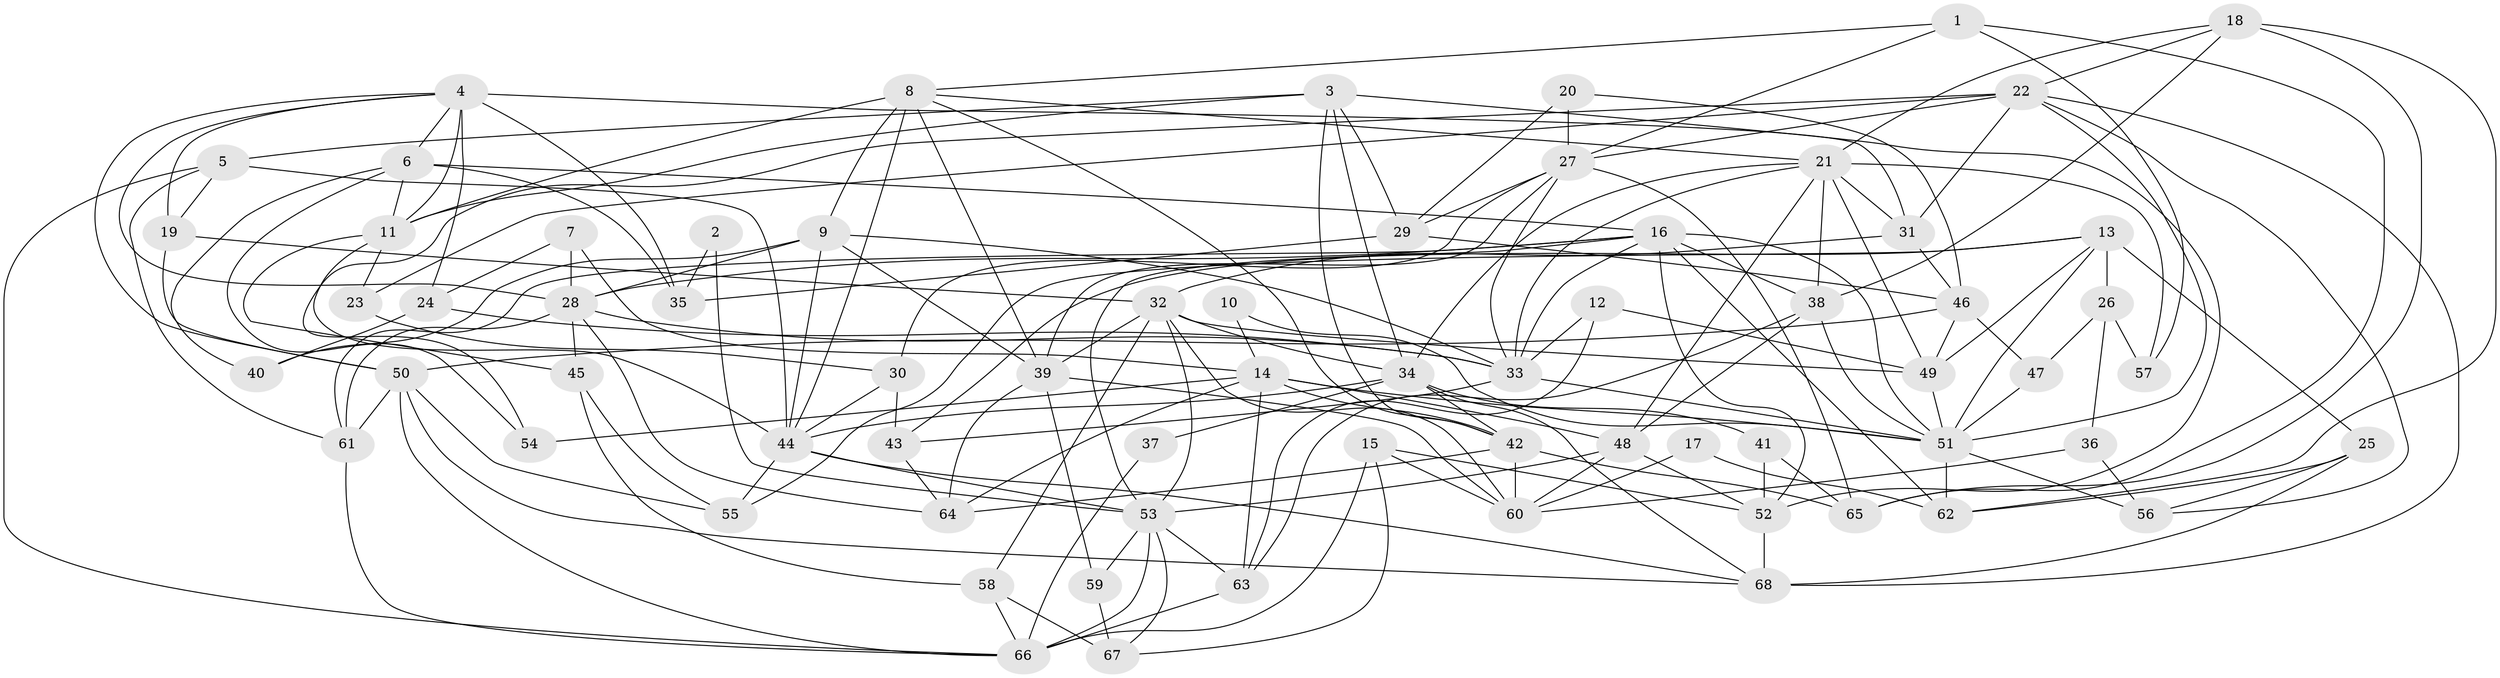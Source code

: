 // original degree distribution, {4: 0.23529411764705882, 3: 0.2647058823529412, 5: 0.16911764705882354, 6: 0.11029411764705882, 2: 0.16176470588235295, 7: 0.03676470588235294, 8: 0.022058823529411766}
// Generated by graph-tools (version 1.1) at 2025/02/03/09/25 03:02:02]
// undirected, 68 vertices, 182 edges
graph export_dot {
graph [start="1"]
  node [color=gray90,style=filled];
  1;
  2;
  3;
  4;
  5;
  6;
  7;
  8;
  9;
  10;
  11;
  12;
  13;
  14;
  15;
  16;
  17;
  18;
  19;
  20;
  21;
  22;
  23;
  24;
  25;
  26;
  27;
  28;
  29;
  30;
  31;
  32;
  33;
  34;
  35;
  36;
  37;
  38;
  39;
  40;
  41;
  42;
  43;
  44;
  45;
  46;
  47;
  48;
  49;
  50;
  51;
  52;
  53;
  54;
  55;
  56;
  57;
  58;
  59;
  60;
  61;
  62;
  63;
  64;
  65;
  66;
  67;
  68;
  1 -- 8 [weight=1.0];
  1 -- 27 [weight=1.0];
  1 -- 57 [weight=1.0];
  1 -- 65 [weight=1.0];
  2 -- 35 [weight=1.0];
  2 -- 53 [weight=1.0];
  3 -- 5 [weight=1.0];
  3 -- 11 [weight=1.0];
  3 -- 29 [weight=1.0];
  3 -- 34 [weight=2.0];
  3 -- 42 [weight=2.0];
  3 -- 52 [weight=1.0];
  4 -- 6 [weight=1.0];
  4 -- 11 [weight=1.0];
  4 -- 19 [weight=1.0];
  4 -- 24 [weight=1.0];
  4 -- 28 [weight=1.0];
  4 -- 31 [weight=1.0];
  4 -- 35 [weight=2.0];
  4 -- 50 [weight=1.0];
  5 -- 19 [weight=1.0];
  5 -- 44 [weight=1.0];
  5 -- 61 [weight=1.0];
  5 -- 66 [weight=1.0];
  6 -- 11 [weight=1.0];
  6 -- 16 [weight=1.0];
  6 -- 35 [weight=2.0];
  6 -- 40 [weight=1.0];
  6 -- 54 [weight=1.0];
  7 -- 14 [weight=1.0];
  7 -- 24 [weight=1.0];
  7 -- 28 [weight=1.0];
  8 -- 9 [weight=1.0];
  8 -- 11 [weight=1.0];
  8 -- 21 [weight=1.0];
  8 -- 39 [weight=1.0];
  8 -- 42 [weight=1.0];
  8 -- 44 [weight=2.0];
  9 -- 28 [weight=1.0];
  9 -- 33 [weight=1.0];
  9 -- 39 [weight=1.0];
  9 -- 40 [weight=1.0];
  9 -- 44 [weight=1.0];
  10 -- 14 [weight=1.0];
  10 -- 51 [weight=2.0];
  11 -- 23 [weight=1.0];
  11 -- 44 [weight=1.0];
  11 -- 45 [weight=1.0];
  12 -- 33 [weight=1.0];
  12 -- 49 [weight=1.0];
  12 -- 63 [weight=1.0];
  13 -- 25 [weight=1.0];
  13 -- 26 [weight=2.0];
  13 -- 43 [weight=2.0];
  13 -- 49 [weight=2.0];
  13 -- 51 [weight=1.0];
  13 -- 55 [weight=1.0];
  14 -- 42 [weight=1.0];
  14 -- 48 [weight=1.0];
  14 -- 51 [weight=2.0];
  14 -- 54 [weight=1.0];
  14 -- 63 [weight=1.0];
  14 -- 64 [weight=1.0];
  15 -- 52 [weight=1.0];
  15 -- 60 [weight=1.0];
  15 -- 66 [weight=1.0];
  15 -- 67 [weight=1.0];
  16 -- 28 [weight=1.0];
  16 -- 33 [weight=2.0];
  16 -- 38 [weight=1.0];
  16 -- 51 [weight=1.0];
  16 -- 52 [weight=1.0];
  16 -- 53 [weight=1.0];
  16 -- 61 [weight=1.0];
  16 -- 62 [weight=1.0];
  17 -- 60 [weight=1.0];
  17 -- 62 [weight=1.0];
  18 -- 21 [weight=1.0];
  18 -- 22 [weight=1.0];
  18 -- 38 [weight=2.0];
  18 -- 62 [weight=1.0];
  18 -- 65 [weight=1.0];
  19 -- 32 [weight=1.0];
  19 -- 50 [weight=1.0];
  20 -- 27 [weight=1.0];
  20 -- 29 [weight=1.0];
  20 -- 46 [weight=1.0];
  21 -- 31 [weight=2.0];
  21 -- 33 [weight=1.0];
  21 -- 34 [weight=1.0];
  21 -- 38 [weight=1.0];
  21 -- 48 [weight=1.0];
  21 -- 49 [weight=1.0];
  21 -- 57 [weight=1.0];
  22 -- 23 [weight=1.0];
  22 -- 27 [weight=1.0];
  22 -- 31 [weight=1.0];
  22 -- 51 [weight=1.0];
  22 -- 54 [weight=1.0];
  22 -- 56 [weight=1.0];
  22 -- 68 [weight=1.0];
  23 -- 30 [weight=1.0];
  24 -- 33 [weight=2.0];
  24 -- 40 [weight=1.0];
  25 -- 56 [weight=1.0];
  25 -- 62 [weight=1.0];
  25 -- 68 [weight=2.0];
  26 -- 36 [weight=1.0];
  26 -- 47 [weight=1.0];
  26 -- 57 [weight=1.0];
  27 -- 29 [weight=1.0];
  27 -- 30 [weight=1.0];
  27 -- 33 [weight=1.0];
  27 -- 39 [weight=1.0];
  27 -- 65 [weight=1.0];
  28 -- 33 [weight=1.0];
  28 -- 45 [weight=1.0];
  28 -- 61 [weight=1.0];
  28 -- 64 [weight=1.0];
  29 -- 35 [weight=1.0];
  29 -- 46 [weight=1.0];
  30 -- 43 [weight=1.0];
  30 -- 44 [weight=1.0];
  31 -- 32 [weight=1.0];
  31 -- 46 [weight=1.0];
  32 -- 34 [weight=1.0];
  32 -- 39 [weight=1.0];
  32 -- 49 [weight=1.0];
  32 -- 53 [weight=1.0];
  32 -- 58 [weight=1.0];
  32 -- 60 [weight=1.0];
  33 -- 43 [weight=1.0];
  33 -- 51 [weight=1.0];
  34 -- 37 [weight=3.0];
  34 -- 41 [weight=1.0];
  34 -- 42 [weight=1.0];
  34 -- 44 [weight=1.0];
  34 -- 68 [weight=1.0];
  36 -- 56 [weight=1.0];
  36 -- 60 [weight=1.0];
  37 -- 66 [weight=1.0];
  38 -- 48 [weight=1.0];
  38 -- 51 [weight=1.0];
  38 -- 63 [weight=1.0];
  39 -- 59 [weight=1.0];
  39 -- 60 [weight=1.0];
  39 -- 64 [weight=1.0];
  41 -- 52 [weight=1.0];
  41 -- 65 [weight=1.0];
  42 -- 60 [weight=1.0];
  42 -- 64 [weight=1.0];
  42 -- 65 [weight=1.0];
  43 -- 64 [weight=1.0];
  44 -- 53 [weight=1.0];
  44 -- 55 [weight=1.0];
  44 -- 68 [weight=1.0];
  45 -- 55 [weight=1.0];
  45 -- 58 [weight=1.0];
  46 -- 47 [weight=1.0];
  46 -- 49 [weight=3.0];
  46 -- 50 [weight=1.0];
  47 -- 51 [weight=2.0];
  48 -- 52 [weight=1.0];
  48 -- 53 [weight=1.0];
  48 -- 60 [weight=1.0];
  49 -- 51 [weight=1.0];
  50 -- 55 [weight=1.0];
  50 -- 61 [weight=1.0];
  50 -- 66 [weight=1.0];
  50 -- 68 [weight=1.0];
  51 -- 56 [weight=1.0];
  51 -- 62 [weight=1.0];
  52 -- 68 [weight=1.0];
  53 -- 59 [weight=1.0];
  53 -- 63 [weight=1.0];
  53 -- 66 [weight=1.0];
  53 -- 67 [weight=1.0];
  58 -- 66 [weight=1.0];
  58 -- 67 [weight=1.0];
  59 -- 67 [weight=1.0];
  61 -- 66 [weight=1.0];
  63 -- 66 [weight=1.0];
}
